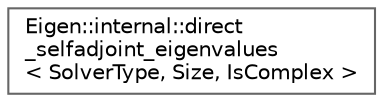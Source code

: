digraph "类继承关系图"
{
 // LATEX_PDF_SIZE
  bgcolor="transparent";
  edge [fontname=Helvetica,fontsize=10,labelfontname=Helvetica,labelfontsize=10];
  node [fontname=Helvetica,fontsize=10,shape=box,height=0.2,width=0.4];
  rankdir="LR";
  Node0 [id="Node000000",label="Eigen::internal::direct\l_selfadjoint_eigenvalues\l\< SolverType, Size, IsComplex \>",height=0.2,width=0.4,color="grey40", fillcolor="white", style="filled",URL="$struct_eigen_1_1internal_1_1direct__selfadjoint__eigenvalues.html",tooltip=" "];
}
